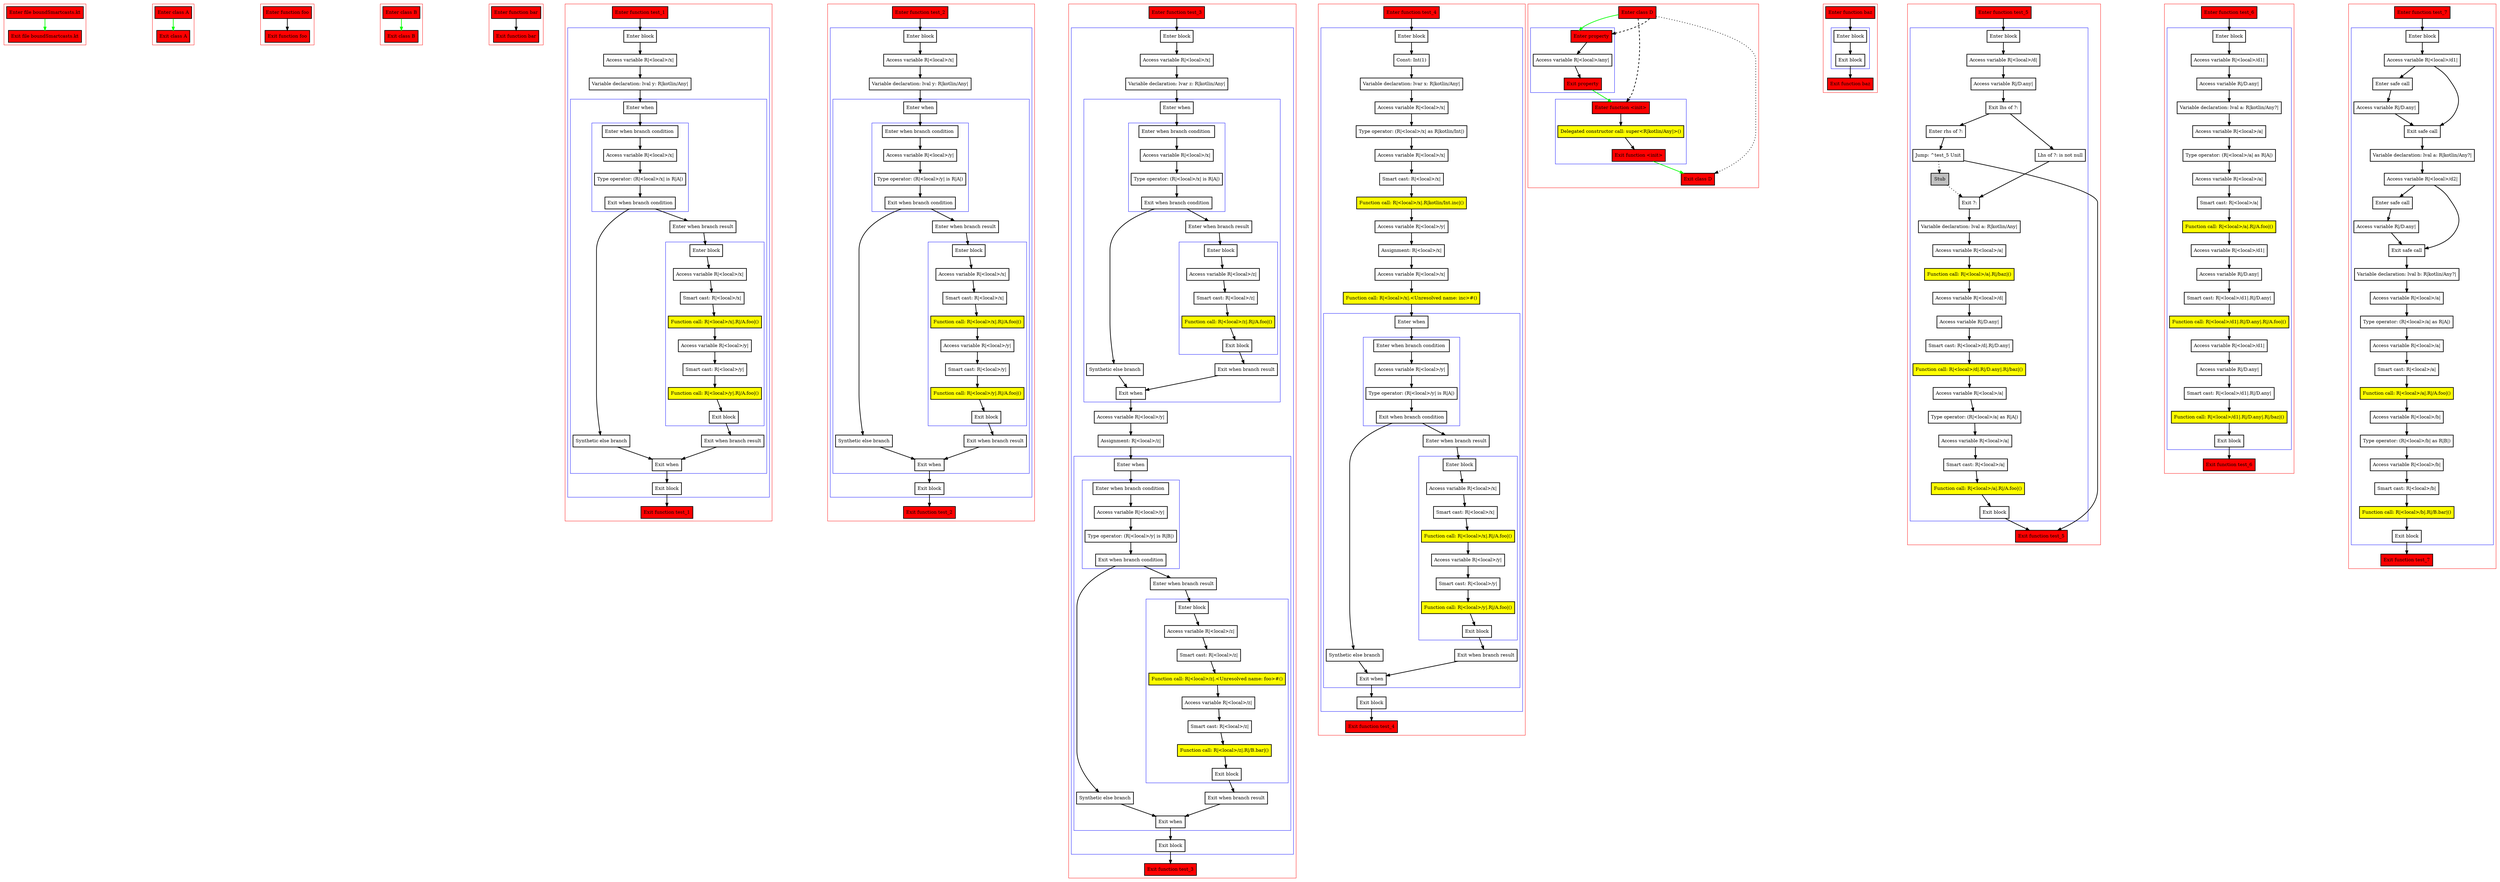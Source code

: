 digraph boundSmartcasts_kt {
    graph [nodesep=3]
    node [shape=box penwidth=2]
    edge [penwidth=2]

    subgraph cluster_0 {
        color=red
        0 [label="Enter file boundSmartcasts.kt" style="filled" fillcolor=red];
        1 [label="Exit file boundSmartcasts.kt" style="filled" fillcolor=red];
    }
    0 -> {1} [color=green];

    subgraph cluster_1 {
        color=red
        2 [label="Enter class A" style="filled" fillcolor=red];
        3 [label="Exit class A" style="filled" fillcolor=red];
    }
    2 -> {3} [color=green];

    subgraph cluster_2 {
        color=red
        4 [label="Enter function foo" style="filled" fillcolor=red];
        5 [label="Exit function foo" style="filled" fillcolor=red];
    }
    4 -> {5};

    subgraph cluster_3 {
        color=red
        6 [label="Enter class B" style="filled" fillcolor=red];
        7 [label="Exit class B" style="filled" fillcolor=red];
    }
    6 -> {7} [color=green];

    subgraph cluster_4 {
        color=red
        8 [label="Enter function bar" style="filled" fillcolor=red];
        9 [label="Exit function bar" style="filled" fillcolor=red];
    }
    8 -> {9};

    subgraph cluster_5 {
        color=red
        10 [label="Enter function test_1" style="filled" fillcolor=red];
        subgraph cluster_6 {
            color=blue
            11 [label="Enter block"];
            12 [label="Access variable R|<local>/x|"];
            13 [label="Variable declaration: lval y: R|kotlin/Any|"];
            subgraph cluster_7 {
                color=blue
                14 [label="Enter when"];
                subgraph cluster_8 {
                    color=blue
                    15 [label="Enter when branch condition "];
                    16 [label="Access variable R|<local>/x|"];
                    17 [label="Type operator: (R|<local>/x| is R|A|)"];
                    18 [label="Exit when branch condition"];
                }
                19 [label="Synthetic else branch"];
                20 [label="Enter when branch result"];
                subgraph cluster_9 {
                    color=blue
                    21 [label="Enter block"];
                    22 [label="Access variable R|<local>/x|"];
                    23 [label="Smart cast: R|<local>/x|"];
                    24 [label="Function call: R|<local>/x|.R|/A.foo|()" style="filled" fillcolor=yellow];
                    25 [label="Access variable R|<local>/y|"];
                    26 [label="Smart cast: R|<local>/y|"];
                    27 [label="Function call: R|<local>/y|.R|/A.foo|()" style="filled" fillcolor=yellow];
                    28 [label="Exit block"];
                }
                29 [label="Exit when branch result"];
                30 [label="Exit when"];
            }
            31 [label="Exit block"];
        }
        32 [label="Exit function test_1" style="filled" fillcolor=red];
    }
    10 -> {11};
    11 -> {12};
    12 -> {13};
    13 -> {14};
    14 -> {15};
    15 -> {16};
    16 -> {17};
    17 -> {18};
    18 -> {19 20};
    19 -> {30};
    20 -> {21};
    21 -> {22};
    22 -> {23};
    23 -> {24};
    24 -> {25};
    25 -> {26};
    26 -> {27};
    27 -> {28};
    28 -> {29};
    29 -> {30};
    30 -> {31};
    31 -> {32};

    subgraph cluster_10 {
        color=red
        33 [label="Enter function test_2" style="filled" fillcolor=red];
        subgraph cluster_11 {
            color=blue
            34 [label="Enter block"];
            35 [label="Access variable R|<local>/x|"];
            36 [label="Variable declaration: lval y: R|kotlin/Any|"];
            subgraph cluster_12 {
                color=blue
                37 [label="Enter when"];
                subgraph cluster_13 {
                    color=blue
                    38 [label="Enter when branch condition "];
                    39 [label="Access variable R|<local>/y|"];
                    40 [label="Type operator: (R|<local>/y| is R|A|)"];
                    41 [label="Exit when branch condition"];
                }
                42 [label="Synthetic else branch"];
                43 [label="Enter when branch result"];
                subgraph cluster_14 {
                    color=blue
                    44 [label="Enter block"];
                    45 [label="Access variable R|<local>/x|"];
                    46 [label="Smart cast: R|<local>/x|"];
                    47 [label="Function call: R|<local>/x|.R|/A.foo|()" style="filled" fillcolor=yellow];
                    48 [label="Access variable R|<local>/y|"];
                    49 [label="Smart cast: R|<local>/y|"];
                    50 [label="Function call: R|<local>/y|.R|/A.foo|()" style="filled" fillcolor=yellow];
                    51 [label="Exit block"];
                }
                52 [label="Exit when branch result"];
                53 [label="Exit when"];
            }
            54 [label="Exit block"];
        }
        55 [label="Exit function test_2" style="filled" fillcolor=red];
    }
    33 -> {34};
    34 -> {35};
    35 -> {36};
    36 -> {37};
    37 -> {38};
    38 -> {39};
    39 -> {40};
    40 -> {41};
    41 -> {42 43};
    42 -> {53};
    43 -> {44};
    44 -> {45};
    45 -> {46};
    46 -> {47};
    47 -> {48};
    48 -> {49};
    49 -> {50};
    50 -> {51};
    51 -> {52};
    52 -> {53};
    53 -> {54};
    54 -> {55};

    subgraph cluster_15 {
        color=red
        56 [label="Enter function test_3" style="filled" fillcolor=red];
        subgraph cluster_16 {
            color=blue
            57 [label="Enter block"];
            58 [label="Access variable R|<local>/x|"];
            59 [label="Variable declaration: lvar z: R|kotlin/Any|"];
            subgraph cluster_17 {
                color=blue
                60 [label="Enter when"];
                subgraph cluster_18 {
                    color=blue
                    61 [label="Enter when branch condition "];
                    62 [label="Access variable R|<local>/x|"];
                    63 [label="Type operator: (R|<local>/x| is R|A|)"];
                    64 [label="Exit when branch condition"];
                }
                65 [label="Synthetic else branch"];
                66 [label="Enter when branch result"];
                subgraph cluster_19 {
                    color=blue
                    67 [label="Enter block"];
                    68 [label="Access variable R|<local>/z|"];
                    69 [label="Smart cast: R|<local>/z|"];
                    70 [label="Function call: R|<local>/z|.R|/A.foo|()" style="filled" fillcolor=yellow];
                    71 [label="Exit block"];
                }
                72 [label="Exit when branch result"];
                73 [label="Exit when"];
            }
            74 [label="Access variable R|<local>/y|"];
            75 [label="Assignment: R|<local>/z|"];
            subgraph cluster_20 {
                color=blue
                76 [label="Enter when"];
                subgraph cluster_21 {
                    color=blue
                    77 [label="Enter when branch condition "];
                    78 [label="Access variable R|<local>/y|"];
                    79 [label="Type operator: (R|<local>/y| is R|B|)"];
                    80 [label="Exit when branch condition"];
                }
                81 [label="Synthetic else branch"];
                82 [label="Enter when branch result"];
                subgraph cluster_22 {
                    color=blue
                    83 [label="Enter block"];
                    84 [label="Access variable R|<local>/z|"];
                    85 [label="Smart cast: R|<local>/z|"];
                    86 [label="Function call: R|<local>/z|.<Unresolved name: foo>#()" style="filled" fillcolor=yellow];
                    87 [label="Access variable R|<local>/z|"];
                    88 [label="Smart cast: R|<local>/z|"];
                    89 [label="Function call: R|<local>/z|.R|/B.bar|()" style="filled" fillcolor=yellow];
                    90 [label="Exit block"];
                }
                91 [label="Exit when branch result"];
                92 [label="Exit when"];
            }
            93 [label="Exit block"];
        }
        94 [label="Exit function test_3" style="filled" fillcolor=red];
    }
    56 -> {57};
    57 -> {58};
    58 -> {59};
    59 -> {60};
    60 -> {61};
    61 -> {62};
    62 -> {63};
    63 -> {64};
    64 -> {65 66};
    65 -> {73};
    66 -> {67};
    67 -> {68};
    68 -> {69};
    69 -> {70};
    70 -> {71};
    71 -> {72};
    72 -> {73};
    73 -> {74};
    74 -> {75};
    75 -> {76};
    76 -> {77};
    77 -> {78};
    78 -> {79};
    79 -> {80};
    80 -> {81 82};
    81 -> {92};
    82 -> {83};
    83 -> {84};
    84 -> {85};
    85 -> {86};
    86 -> {87};
    87 -> {88};
    88 -> {89};
    89 -> {90};
    90 -> {91};
    91 -> {92};
    92 -> {93};
    93 -> {94};

    subgraph cluster_23 {
        color=red
        95 [label="Enter function test_4" style="filled" fillcolor=red];
        subgraph cluster_24 {
            color=blue
            96 [label="Enter block"];
            97 [label="Const: Int(1)"];
            98 [label="Variable declaration: lvar x: R|kotlin/Any|"];
            99 [label="Access variable R|<local>/x|"];
            100 [label="Type operator: (R|<local>/x| as R|kotlin/Int|)"];
            101 [label="Access variable R|<local>/x|"];
            102 [label="Smart cast: R|<local>/x|"];
            103 [label="Function call: R|<local>/x|.R|kotlin/Int.inc|()" style="filled" fillcolor=yellow];
            104 [label="Access variable R|<local>/y|"];
            105 [label="Assignment: R|<local>/x|"];
            106 [label="Access variable R|<local>/x|"];
            107 [label="Function call: R|<local>/x|.<Unresolved name: inc>#()" style="filled" fillcolor=yellow];
            subgraph cluster_25 {
                color=blue
                108 [label="Enter when"];
                subgraph cluster_26 {
                    color=blue
                    109 [label="Enter when branch condition "];
                    110 [label="Access variable R|<local>/y|"];
                    111 [label="Type operator: (R|<local>/y| is R|A|)"];
                    112 [label="Exit when branch condition"];
                }
                113 [label="Synthetic else branch"];
                114 [label="Enter when branch result"];
                subgraph cluster_27 {
                    color=blue
                    115 [label="Enter block"];
                    116 [label="Access variable R|<local>/x|"];
                    117 [label="Smart cast: R|<local>/x|"];
                    118 [label="Function call: R|<local>/x|.R|/A.foo|()" style="filled" fillcolor=yellow];
                    119 [label="Access variable R|<local>/y|"];
                    120 [label="Smart cast: R|<local>/y|"];
                    121 [label="Function call: R|<local>/y|.R|/A.foo|()" style="filled" fillcolor=yellow];
                    122 [label="Exit block"];
                }
                123 [label="Exit when branch result"];
                124 [label="Exit when"];
            }
            125 [label="Exit block"];
        }
        126 [label="Exit function test_4" style="filled" fillcolor=red];
    }
    95 -> {96};
    96 -> {97};
    97 -> {98};
    98 -> {99};
    99 -> {100};
    100 -> {101};
    101 -> {102};
    102 -> {103};
    103 -> {104};
    104 -> {105};
    105 -> {106};
    106 -> {107};
    107 -> {108};
    108 -> {109};
    109 -> {110};
    110 -> {111};
    111 -> {112};
    112 -> {113 114};
    113 -> {124};
    114 -> {115};
    115 -> {116};
    116 -> {117};
    117 -> {118};
    118 -> {119};
    119 -> {120};
    120 -> {121};
    121 -> {122};
    122 -> {123};
    123 -> {124};
    124 -> {125};
    125 -> {126};

    subgraph cluster_28 {
        color=red
        127 [label="Enter class D" style="filled" fillcolor=red];
        subgraph cluster_29 {
            color=blue
            128 [label="Enter property" style="filled" fillcolor=red];
            129 [label="Access variable R|<local>/any|"];
            130 [label="Exit property" style="filled" fillcolor=red];
        }
        subgraph cluster_30 {
            color=blue
            131 [label="Enter function <init>" style="filled" fillcolor=red];
            132 [label="Delegated constructor call: super<R|kotlin/Any|>()" style="filled" fillcolor=yellow];
            133 [label="Exit function <init>" style="filled" fillcolor=red];
        }
        134 [label="Exit class D" style="filled" fillcolor=red];
    }
    127 -> {128} [color=green];
    127 -> {134} [style=dotted];
    127 -> {128 131} [style=dashed];
    128 -> {129};
    129 -> {130};
    130 -> {131} [color=green];
    131 -> {132};
    132 -> {133};
    133 -> {134} [color=green];

    subgraph cluster_31 {
        color=red
        135 [label="Enter function baz" style="filled" fillcolor=red];
        subgraph cluster_32 {
            color=blue
            136 [label="Enter block"];
            137 [label="Exit block"];
        }
        138 [label="Exit function baz" style="filled" fillcolor=red];
    }
    135 -> {136};
    136 -> {137};
    137 -> {138};

    subgraph cluster_33 {
        color=red
        139 [label="Enter function test_5" style="filled" fillcolor=red];
        subgraph cluster_34 {
            color=blue
            140 [label="Enter block"];
            141 [label="Access variable R|<local>/d|"];
            142 [label="Access variable R|/D.any|"];
            143 [label="Exit lhs of ?:"];
            144 [label="Enter rhs of ?:"];
            145 [label="Jump: ^test_5 Unit"];
            146 [label="Stub" style="filled" fillcolor=gray];
            147 [label="Lhs of ?: is not null"];
            148 [label="Exit ?:"];
            149 [label="Variable declaration: lval a: R|kotlin/Any|"];
            150 [label="Access variable R|<local>/a|"];
            151 [label="Function call: R|<local>/a|.R|/baz|()" style="filled" fillcolor=yellow];
            152 [label="Access variable R|<local>/d|"];
            153 [label="Access variable R|/D.any|"];
            154 [label="Smart cast: R|<local>/d|.R|/D.any|"];
            155 [label="Function call: R|<local>/d|.R|/D.any|.R|/baz|()" style="filled" fillcolor=yellow];
            156 [label="Access variable R|<local>/a|"];
            157 [label="Type operator: (R|<local>/a| as R|A|)"];
            158 [label="Access variable R|<local>/a|"];
            159 [label="Smart cast: R|<local>/a|"];
            160 [label="Function call: R|<local>/a|.R|/A.foo|()" style="filled" fillcolor=yellow];
            161 [label="Exit block"];
        }
        162 [label="Exit function test_5" style="filled" fillcolor=red];
    }
    139 -> {140};
    140 -> {141};
    141 -> {142};
    142 -> {143};
    143 -> {144 147};
    144 -> {145};
    145 -> {162};
    145 -> {146} [style=dotted];
    146 -> {148} [style=dotted];
    147 -> {148};
    148 -> {149};
    149 -> {150};
    150 -> {151};
    151 -> {152};
    152 -> {153};
    153 -> {154};
    154 -> {155};
    155 -> {156};
    156 -> {157};
    157 -> {158};
    158 -> {159};
    159 -> {160};
    160 -> {161};
    161 -> {162};

    subgraph cluster_35 {
        color=red
        163 [label="Enter function test_6" style="filled" fillcolor=red];
        subgraph cluster_36 {
            color=blue
            164 [label="Enter block"];
            165 [label="Access variable R|<local>/d1|"];
            166 [label="Access variable R|/D.any|"];
            167 [label="Variable declaration: lval a: R|kotlin/Any?|"];
            168 [label="Access variable R|<local>/a|"];
            169 [label="Type operator: (R|<local>/a| as R|A|)"];
            170 [label="Access variable R|<local>/a|"];
            171 [label="Smart cast: R|<local>/a|"];
            172 [label="Function call: R|<local>/a|.R|/A.foo|()" style="filled" fillcolor=yellow];
            173 [label="Access variable R|<local>/d1|"];
            174 [label="Access variable R|/D.any|"];
            175 [label="Smart cast: R|<local>/d1|.R|/D.any|"];
            176 [label="Function call: R|<local>/d1|.R|/D.any|.R|/A.foo|()" style="filled" fillcolor=yellow];
            177 [label="Access variable R|<local>/d1|"];
            178 [label="Access variable R|/D.any|"];
            179 [label="Smart cast: R|<local>/d1|.R|/D.any|"];
            180 [label="Function call: R|<local>/d1|.R|/D.any|.R|/baz|()" style="filled" fillcolor=yellow];
            181 [label="Exit block"];
        }
        182 [label="Exit function test_6" style="filled" fillcolor=red];
    }
    163 -> {164};
    164 -> {165};
    165 -> {166};
    166 -> {167};
    167 -> {168};
    168 -> {169};
    169 -> {170};
    170 -> {171};
    171 -> {172};
    172 -> {173};
    173 -> {174};
    174 -> {175};
    175 -> {176};
    176 -> {177};
    177 -> {178};
    178 -> {179};
    179 -> {180};
    180 -> {181};
    181 -> {182};

    subgraph cluster_37 {
        color=red
        183 [label="Enter function test_7" style="filled" fillcolor=red];
        subgraph cluster_38 {
            color=blue
            184 [label="Enter block"];
            185 [label="Access variable R|<local>/d1|"];
            186 [label="Enter safe call"];
            187 [label="Access variable R|/D.any|"];
            188 [label="Exit safe call"];
            189 [label="Variable declaration: lval a: R|kotlin/Any?|"];
            190 [label="Access variable R|<local>/d2|"];
            191 [label="Enter safe call"];
            192 [label="Access variable R|/D.any|"];
            193 [label="Exit safe call"];
            194 [label="Variable declaration: lval b: R|kotlin/Any?|"];
            195 [label="Access variable R|<local>/a|"];
            196 [label="Type operator: (R|<local>/a| as R|A|)"];
            197 [label="Access variable R|<local>/a|"];
            198 [label="Smart cast: R|<local>/a|"];
            199 [label="Function call: R|<local>/a|.R|/A.foo|()" style="filled" fillcolor=yellow];
            200 [label="Access variable R|<local>/b|"];
            201 [label="Type operator: (R|<local>/b| as R|B|)"];
            202 [label="Access variable R|<local>/b|"];
            203 [label="Smart cast: R|<local>/b|"];
            204 [label="Function call: R|<local>/b|.R|/B.bar|()" style="filled" fillcolor=yellow];
            205 [label="Exit block"];
        }
        206 [label="Exit function test_7" style="filled" fillcolor=red];
    }
    183 -> {184};
    184 -> {185};
    185 -> {186 188};
    186 -> {187};
    187 -> {188};
    188 -> {189};
    189 -> {190};
    190 -> {191 193};
    191 -> {192};
    192 -> {193};
    193 -> {194};
    194 -> {195};
    195 -> {196};
    196 -> {197};
    197 -> {198};
    198 -> {199};
    199 -> {200};
    200 -> {201};
    201 -> {202};
    202 -> {203};
    203 -> {204};
    204 -> {205};
    205 -> {206};

}
